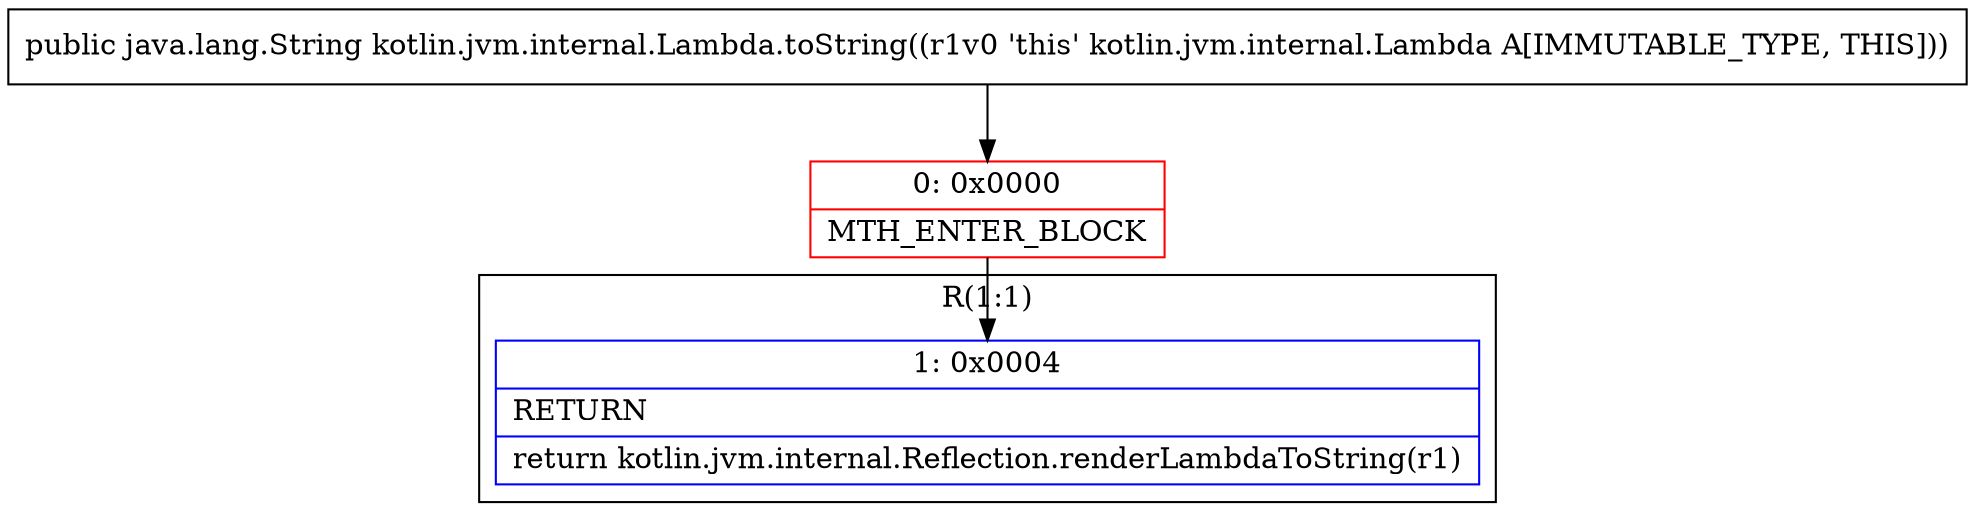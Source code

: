 digraph "CFG forkotlin.jvm.internal.Lambda.toString()Ljava\/lang\/String;" {
subgraph cluster_Region_1248075502 {
label = "R(1:1)";
node [shape=record,color=blue];
Node_1 [shape=record,label="{1\:\ 0x0004|RETURN\l|return kotlin.jvm.internal.Reflection.renderLambdaToString(r1)\l}"];
}
Node_0 [shape=record,color=red,label="{0\:\ 0x0000|MTH_ENTER_BLOCK\l}"];
MethodNode[shape=record,label="{public java.lang.String kotlin.jvm.internal.Lambda.toString((r1v0 'this' kotlin.jvm.internal.Lambda A[IMMUTABLE_TYPE, THIS])) }"];
MethodNode -> Node_0;
Node_0 -> Node_1;
}

